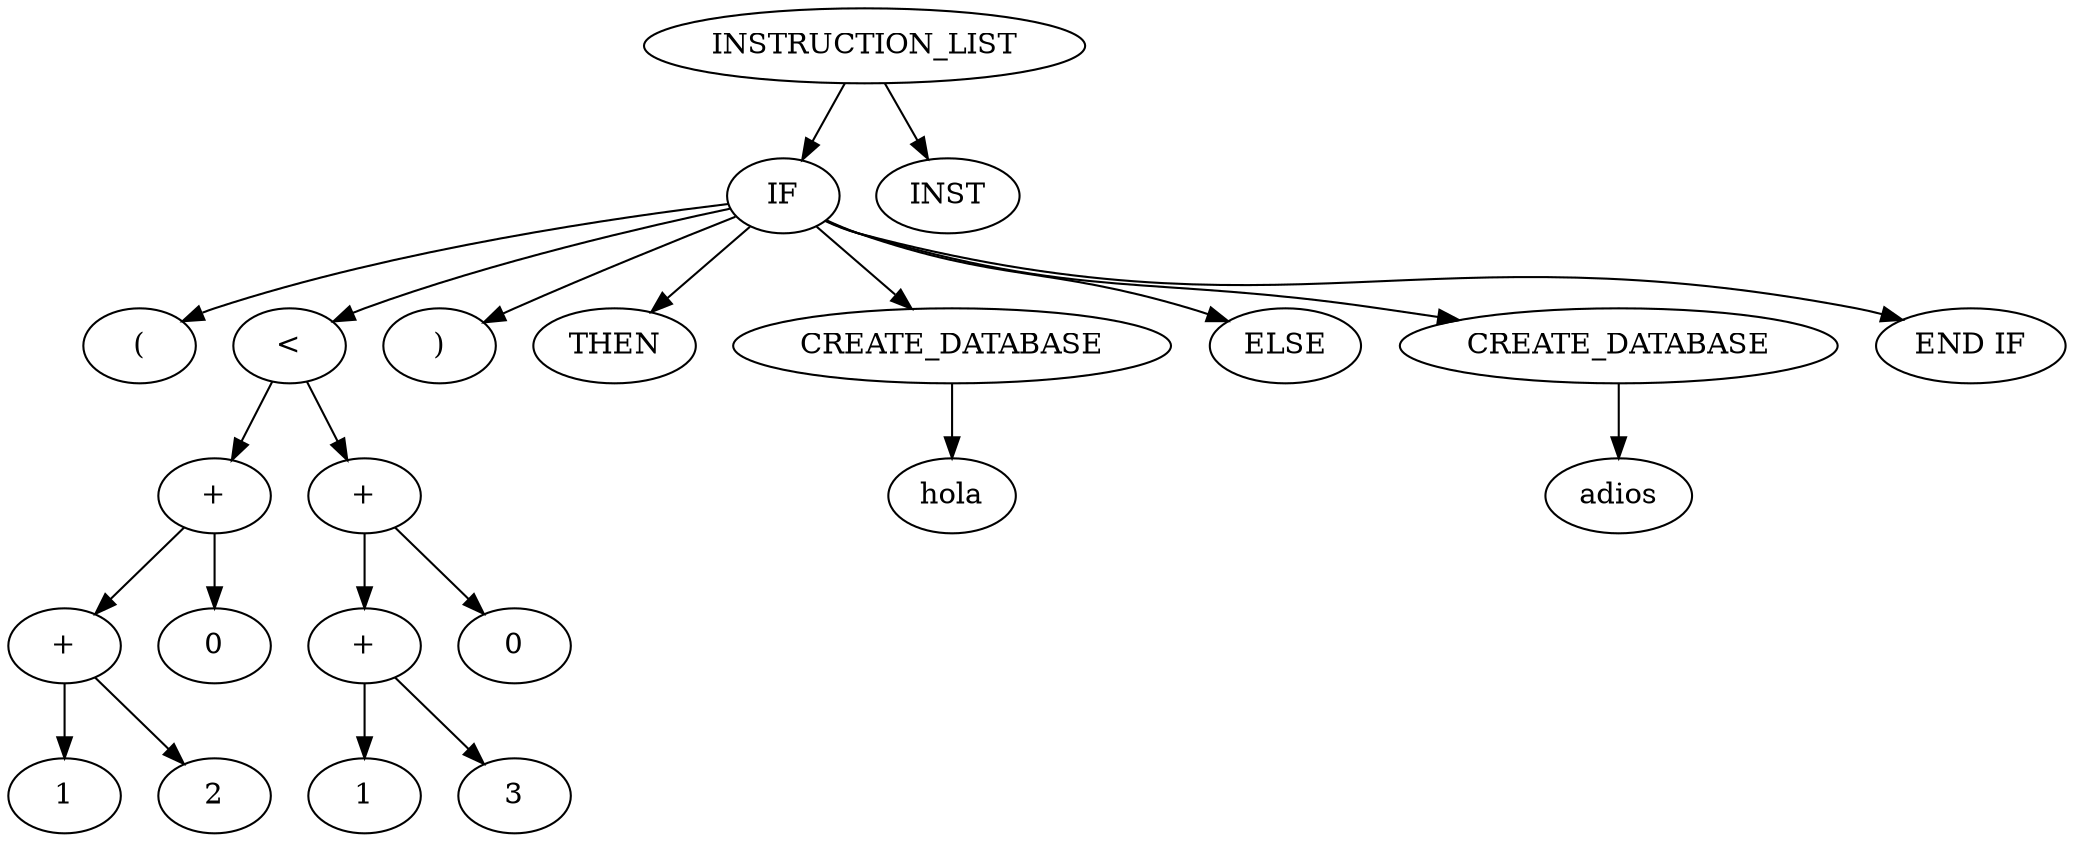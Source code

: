 // AST
digraph {
	23 [label=INSTRUCTION_LIST]
	24 [label=IF]
	25 [label="("]
	26 [label="<"]
	27 [label="+"]
	28 [label="+"]
	29 [label=1]
	30 [label=2]
	31 [label=0]
	32 [label="+"]
	33 [label="+"]
	34 [label=1]
	35 [label=3]
	36 [label=0]
	37 [label=")"]
	38 [label=THEN]
	39 [label=CREATE_DATABASE]
	40 [label=hola]
	41 [label=ELSE]
	42 [label=CREATE_DATABASE]
	43 [label=adios]
	44 [label="END IF"]
	45 [label=INST]
	23 -> 24
	24 -> 25
	24 -> 26
	26 -> 27
	27 -> 28
	28 -> 29
	28 -> 30
	27 -> 31
	26 -> 32
	32 -> 33
	33 -> 34
	33 -> 35
	32 -> 36
	24 -> 37
	24 -> 38
	24 -> 39
	39 -> 40
	24 -> 41
	24 -> 42
	42 -> 43
	24 -> 44
	23 -> 45
}
